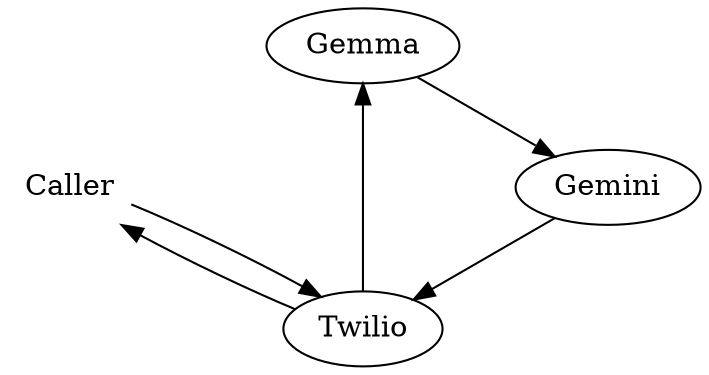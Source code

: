 digraph G {
	graph [layout=circo,
		rankdir=LR
	];
	caller	[label=Caller,
		shape=plaintext];
	twilio	[label=Twilio];
	caller -> twilio;
	twilio -> caller;
	gemma	[label=Gemma];
	twilio -> gemma;
	gemini	[label=Gemini];
	gemma -> gemini;
	gemini -> twilio;
}
